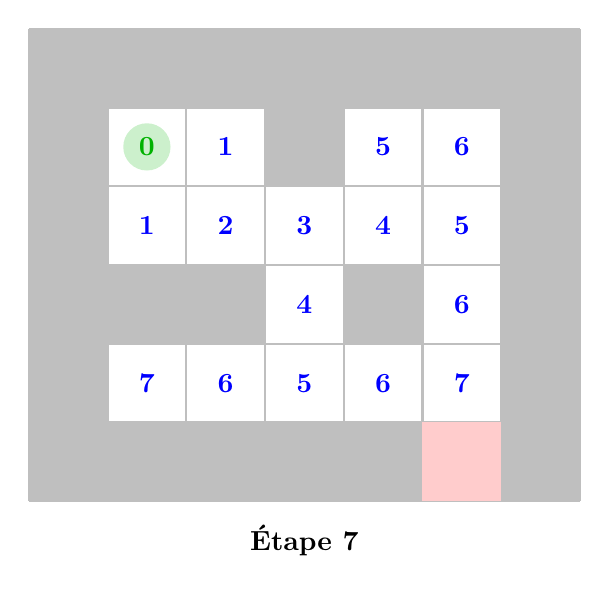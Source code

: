 ﻿\begin{tikzpicture}[scale=1]

\draw[gray!50,thick] (-1,-1) grid ++(7,6);

\fill[gray!50] (-1,-1) rectangle ++(7,1);
\fill[gray!50] (-1,4) rectangle ++(7,1);
\fill[gray!50] (0,0) rectangle ++(-1,4);
\fill[gray!50] (5,0) rectangle ++(1,4);

% 
\fill[gray!50] (0,1) rectangle ++(2,1);
\fill[gray!50] (2,3) rectangle ++(1,1);

\fill[gray!50] (3,1) rectangle ++(1,1);

\fill[green!70!black!20] (0.5,3.5) circle (0.3); 
\fill[red!20] (4,0) rectangle ++ (1,-1); 

\node[green!70!black] at (0.5,3.5) {\bf 0};

\node[blue] at (0.5,2.5) {\bf 1};
\node[blue] at (1.5,3.5) {\bf 1};

\node[blue] at (1.5,2.5) {\bf 2};
\node[blue] at (2.5,2.5) {\bf 3};

\node[blue] at (3.5,2.5) {\bf 4};
\node[blue] at (2.5,1.5) {\bf 4};

\node[blue] at (2.5,0.5) {\bf 5};
\node[blue] at (4.5,2.5) {\bf 5};
\node[blue] at (3.5,3.5) {\bf 5};

\node[blue] at (4.5,3.5) {\bf 6};
\node[blue] at (4.5,1.5) {\bf 6};
\node[blue] at (1.5,0.5) {\bf 6};
\node[blue] at (3.5,0.5) {\bf 6};

\node[blue] at (0.5,0.5) {\bf 7};
\node[blue] at (4.5,0.5) {\bf 7};

%\node[red] at (4.5,-0.5) {\bf 8};

\node at (2.5,-1.5){\bf Étape 7};


\end{tikzpicture}